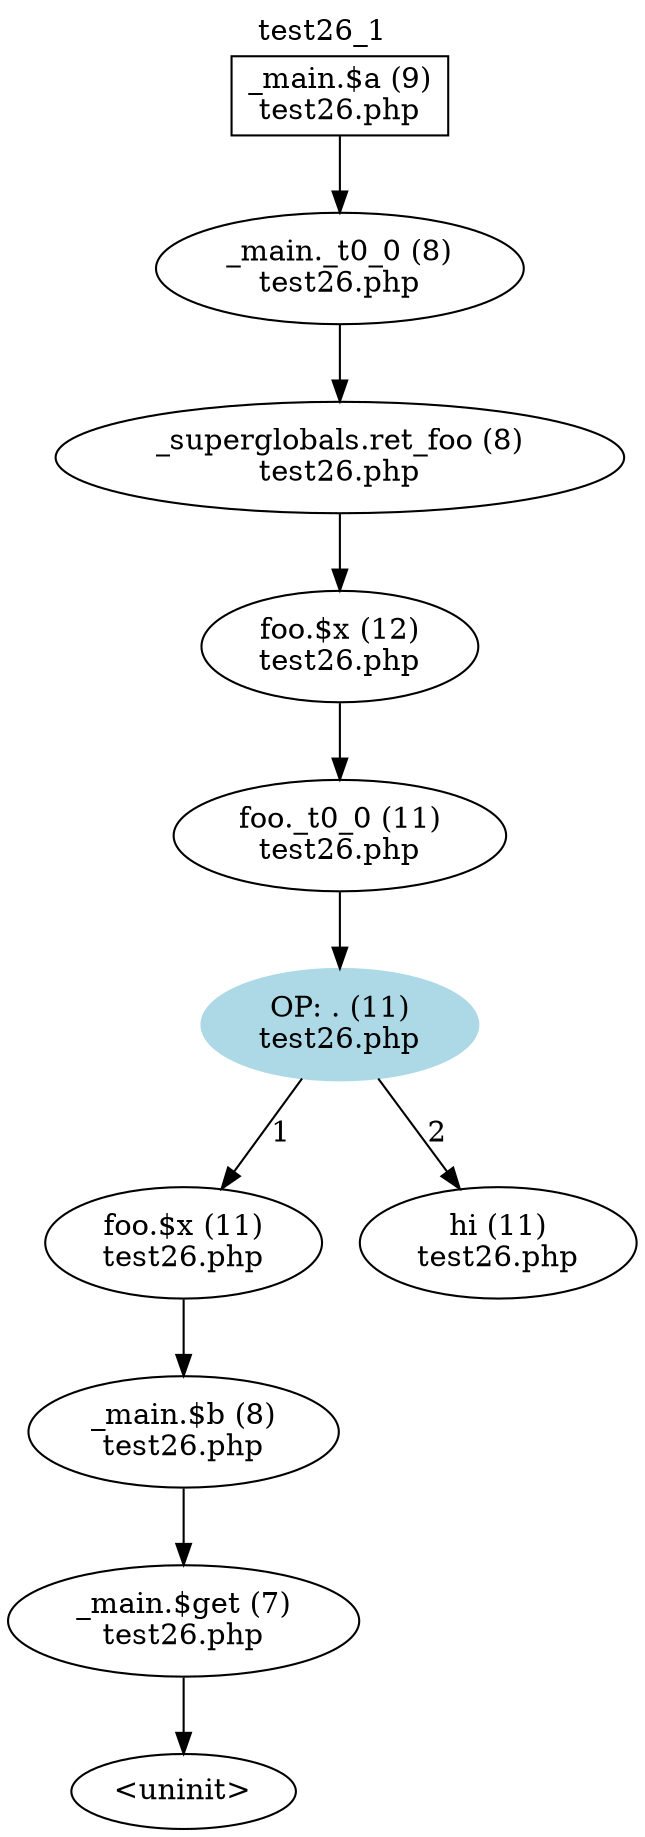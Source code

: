 digraph cfg {
  label="test26_1";
  labelloc=t;
  n1 [shape=box, label="_main.$a (9)\ntest26.php"];
  n2 [shape=ellipse, label="_main._t0_0 (8)\ntest26.php"];
  n3 [shape=ellipse, label="_superglobals.ret_foo (8)\ntest26.php"];
  n4 [shape=ellipse, label="foo.$x (12)\ntest26.php"];
  n5 [shape=ellipse, label="foo._t0_0 (11)\ntest26.php"];
  n6 [shape=ellipse, label="OP: . (11)\ntest26.php",style=filled,color=lightblue];
  n7 [shape=ellipse, label="foo.$x (11)\ntest26.php"];
  n8 [shape=ellipse, label="hi (11)\ntest26.php"];
  n9 [shape=ellipse, label="_main.$b (8)\ntest26.php"];
  n10 [shape=ellipse, label="_main.$get (7)\ntest26.php"];
  n11 [shape=ellipse, label="<uninit>"];
  n1 -> n2;
  n10 -> n11;
  n2 -> n3;
  n3 -> n4;
  n4 -> n5;
  n5 -> n6;
  n6 -> n7[label="1"];
  n6 -> n8[label="2"];
  n7 -> n9;
  n9 -> n10;
}
